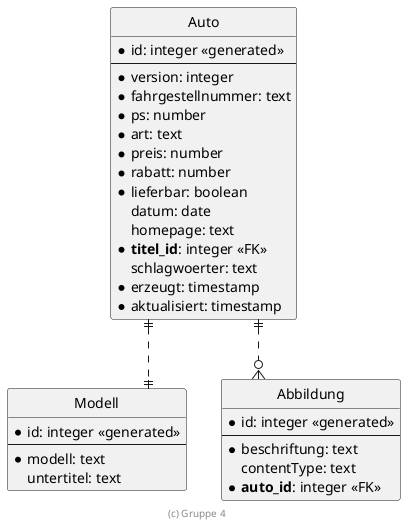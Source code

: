 ' Copyright (C) 2019 - present Gruppe 4, Hochschule Karlsruhe
'
' This program is free software: you can redistribute it and/or modify
' it under the terms of the GNU General Public License as published by
' the Free Software Foundation, either version 3 of the License, or
' (at your option) any later version.
'
' This program is distributed in the hope that it will be useful,
' but WITHOUT ANY WARRANTY; without even the implied warranty of
' MERCHANTABILITY or FITNESS FOR A PARTICULAR PURPOSE.  See the
' GNU General Public License for more details.
'
' You should have received a copy of the GNU General Public License
' along with this program.  If not, see <https://www.gnu.org/licenses/>.

' Preview durch <Alt>d

@startuml ER Diagramm

' hide the spot
hide circle

' evtl. Prbleme mit Kraehenfuessen vermeiden
skinparam linetype ortho

entity "Auto" {
  * id: integer <<generated>>
  --
  * version: integer
  * fahrgestellnummer: text
  * ps: number
  * art: text
  * preis: number
  * rabatt: number
  * lieferbar: boolean
    datum: date
    homepage: text
  * **titel_id**: integer <<FK>>
    schlagwoerter: text
  * erzeugt: timestamp
  * aktualisiert: timestamp
}

entity "Modell" {
  * id: integer <<generated>>
  --
  * modell: text
    untertitel: text
}

entity "Abbildung" {
  * id: integer <<generated>>
  --
  * beschriftung: text
    contentType: text
  * **auto_id**: integer <<FK>>
}

Auto ||..|| Modell
Auto ||..o{ Abbildung

footer (c) Gruppe 4

@enduml
